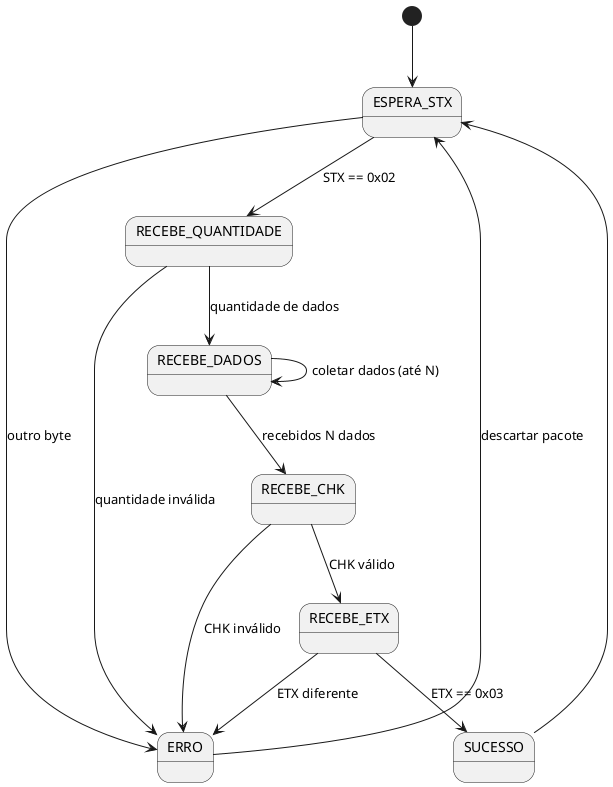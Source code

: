 @startuml receiver_state
[*] --> ESPERA_STX

ESPERA_STX --> RECEBE_QUANTIDADE : STX == 0x02
ESPERA_STX --> ERRO : outro byte


RECEBE_QUANTIDADE --> RECEBE_DADOS : quantidade de dados
RECEBE_QUANTIDADE --> ERRO : quantidade inválida

RECEBE_DADOS --> RECEBE_DADOS : coletar dados (até N)
RECEBE_DADOS --> RECEBE_CHK : recebidos N dados

RECEBE_CHK --> RECEBE_ETX : CHK válido
RECEBE_CHK --> ERRO : CHK inválido

RECEBE_ETX --> SUCESSO : ETX == 0x03
RECEBE_ETX --> ERRO : ETX diferente

ERRO --> ESPERA_STX : descartar pacote
SUCESSO --> ESPERA_STX
@enduml
